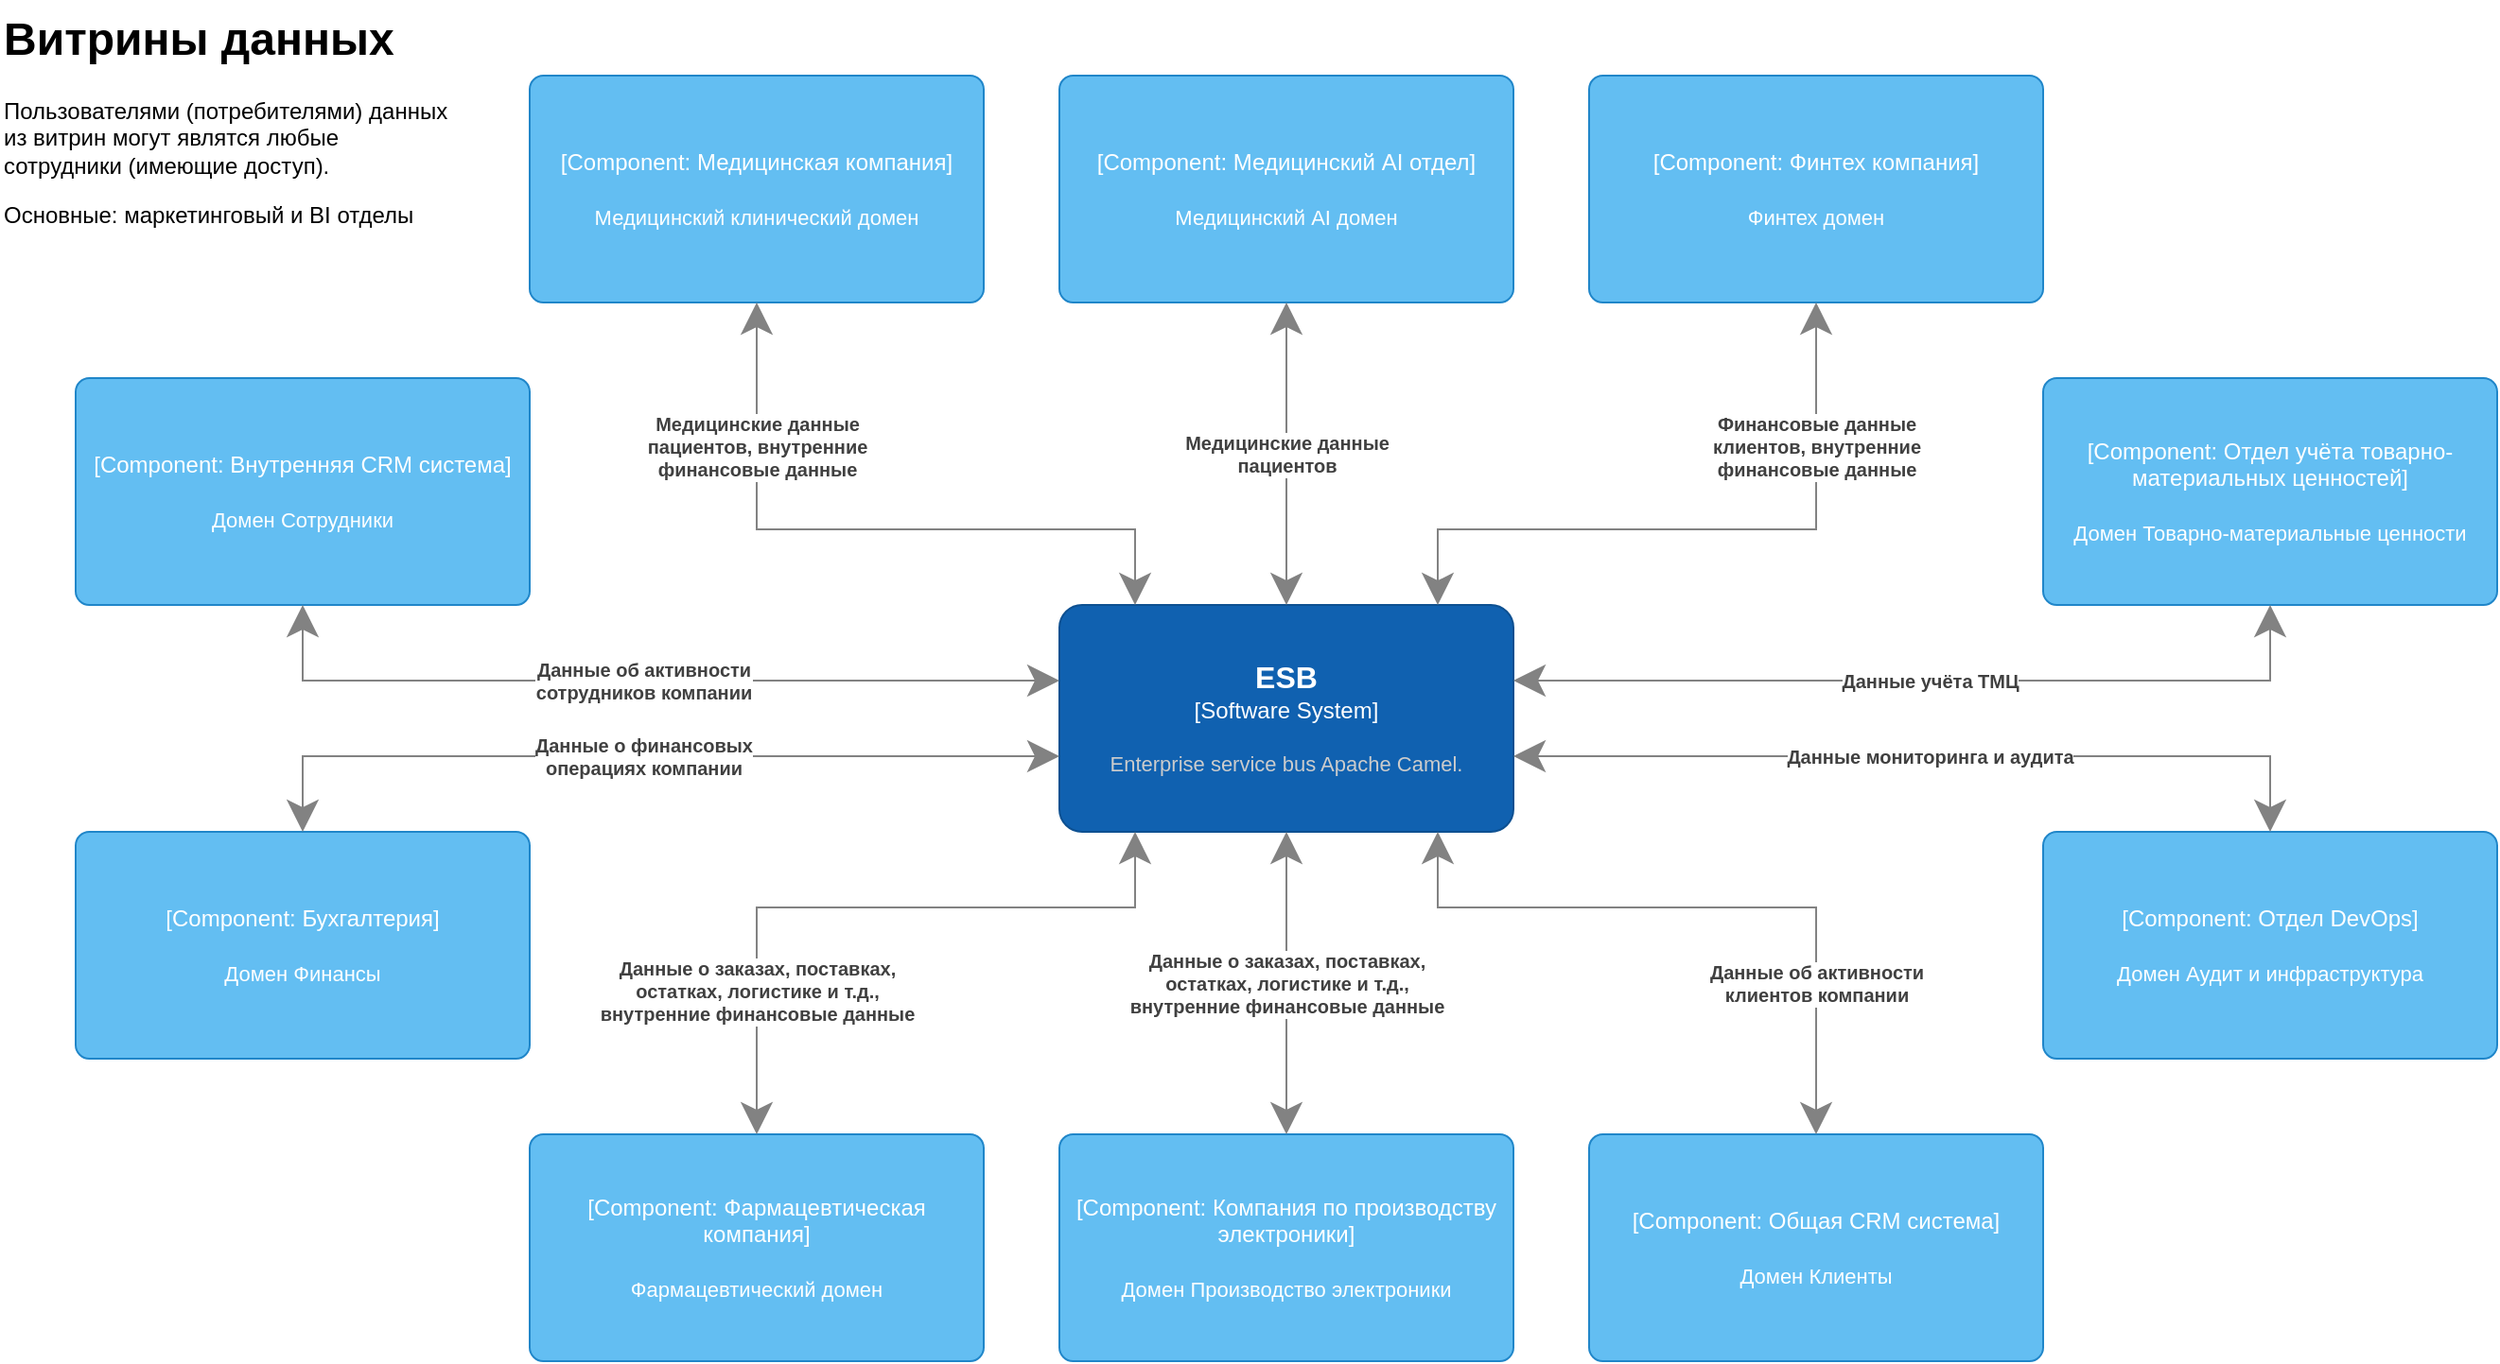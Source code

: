 <mxfile version="26.0.7">
  <diagram name="Page-1" id="HBdvp7Iqi_gS7bOVnrou">
    <mxGraphModel dx="2074" dy="1204" grid="1" gridSize="10" guides="1" tooltips="1" connect="1" arrows="1" fold="1" page="1" pageScale="1" pageWidth="850" pageHeight="1100" math="0" shadow="0">
      <root>
        <mxCell id="0" />
        <mxCell id="1" parent="0" />
        <object placeholders="1" c4Name="" c4Type="Component" c4Technology="Медицинская компания" c4Description="Медицинский клинический домен" label="&lt;font style=&quot;font-size: 16px&quot;&gt;&lt;b&gt;%c4Name%&lt;/b&gt;&lt;/font&gt;&lt;div&gt;[%c4Type%: %c4Technology%]&lt;/div&gt;&lt;br&gt;&lt;div&gt;&lt;font style=&quot;font-size: 11px&quot;&gt;%c4Description%&lt;/font&gt;&lt;/div&gt;" id="k8zOM6HfpQA3eEkLeRRM-3">
          <mxCell style="rounded=1;whiteSpace=wrap;html=1;labelBackgroundColor=none;fillColor=#63BEF2;fontColor=#ffffff;align=center;arcSize=6;strokeColor=#2086C9;metaEdit=1;resizable=0;points=[[0.25,0,0],[0.5,0,0],[0.75,0,0],[1,0.25,0],[1,0.5,0],[1,0.75,0],[0.75,1,0],[0.5,1,0],[0.25,1,0],[0,0.75,0],[0,0.5,0],[0,0.25,0]];" vertex="1" parent="1">
            <mxGeometry x="320" y="80" width="240" height="120" as="geometry" />
          </mxCell>
        </object>
        <object placeholders="1" c4Name="ESB" c4Type="Software System" c4Description="Enterprise service bus Apache Camel." label="&lt;font style=&quot;font-size: 16px&quot;&gt;&lt;b&gt;%c4Name%&lt;/b&gt;&lt;/font&gt;&lt;div&gt;[%c4Type%]&lt;/div&gt;&lt;br&gt;&lt;div&gt;&lt;font style=&quot;font-size: 11px&quot;&gt;&lt;font color=&quot;#cccccc&quot;&gt;%c4Description%&lt;/font&gt;&lt;/div&gt;" id="k8zOM6HfpQA3eEkLeRRM-4">
          <mxCell style="rounded=1;whiteSpace=wrap;html=1;labelBackgroundColor=none;fillColor=#1061B0;fontColor=#ffffff;align=center;arcSize=10;strokeColor=#0D5091;metaEdit=1;resizable=0;points=[[0.25,0,0],[0.5,0,0],[0.75,0,0],[1,0.25,0],[1,0.5,0],[1,0.75,0],[0.75,1,0],[0.5,1,0],[0.25,1,0],[0,0.75,0],[0,0.5,0],[0,0.25,0]];" vertex="1" parent="1">
            <mxGeometry x="600" y="360" width="240" height="120" as="geometry" />
          </mxCell>
        </object>
        <object placeholders="1" c4Type="Relationship" c4Description="Медицинские данные&#xa;пациентов, внутренние&#xa;финансовые данные" label="&lt;div style=&quot;text-align: left&quot;&gt;&lt;div style=&quot;text-align: center&quot;&gt;&lt;b&gt;%c4Description%&lt;/b&gt;&lt;/div&gt;" id="k8zOM6HfpQA3eEkLeRRM-6">
          <mxCell style="startArrow=classic;endArrow=classic;html=1;fontSize=10;fontColor=#404040;strokeWidth=1;endFill=1;strokeColor=#828282;elbow=vertical;metaEdit=1;endSize=14;startSize=14;jumpStyle=arc;jumpSize=16;rounded=0;edgeStyle=orthogonalEdgeStyle;" edge="1" parent="1" source="k8zOM6HfpQA3eEkLeRRM-3" target="k8zOM6HfpQA3eEkLeRRM-4">
            <mxGeometry x="-0.579" width="240" relative="1" as="geometry">
              <mxPoint x="580" y="150" as="sourcePoint" />
              <mxPoint x="820" y="150" as="targetPoint" />
              <Array as="points">
                <mxPoint x="440" y="320" />
                <mxPoint x="640" y="320" />
              </Array>
              <mxPoint as="offset" />
            </mxGeometry>
          </mxCell>
        </object>
        <object placeholders="1" c4Name="" c4Type="Component" c4Technology="Медицинский AI отдел" c4Description="Медицинский AI домен" label="&lt;font style=&quot;font-size: 16px&quot;&gt;&lt;b&gt;%c4Name%&lt;/b&gt;&lt;/font&gt;&lt;div&gt;[%c4Type%: %c4Technology%]&lt;/div&gt;&lt;br&gt;&lt;div&gt;&lt;font style=&quot;font-size: 11px&quot;&gt;%c4Description%&lt;/font&gt;&lt;/div&gt;" id="k8zOM6HfpQA3eEkLeRRM-7">
          <mxCell style="rounded=1;whiteSpace=wrap;html=1;labelBackgroundColor=none;fillColor=#63BEF2;fontColor=#ffffff;align=center;arcSize=6;strokeColor=#2086C9;metaEdit=1;resizable=0;points=[[0.25,0,0],[0.5,0,0],[0.75,0,0],[1,0.25,0],[1,0.5,0],[1,0.75,0],[0.75,1,0],[0.5,1,0],[0.25,1,0],[0,0.75,0],[0,0.5,0],[0,0.25,0]];" vertex="1" parent="1">
            <mxGeometry x="600" y="80" width="240" height="120" as="geometry" />
          </mxCell>
        </object>
        <object placeholders="1" c4Type="Relationship" c4Description="Медицинские данные&#xa;пациентов" label="&lt;div style=&quot;text-align: left&quot;&gt;&lt;div style=&quot;text-align: center&quot;&gt;&lt;b&gt;%c4Description%&lt;/b&gt;&lt;/div&gt;" id="k8zOM6HfpQA3eEkLeRRM-8">
          <mxCell style="startArrow=classic;endArrow=classic;html=1;fontSize=10;fontColor=#404040;strokeWidth=1;endFill=1;strokeColor=#828282;elbow=vertical;metaEdit=1;endSize=14;startSize=14;jumpStyle=arc;jumpSize=16;rounded=0;edgeStyle=orthogonalEdgeStyle;" edge="1" parent="1" source="k8zOM6HfpQA3eEkLeRRM-7" target="k8zOM6HfpQA3eEkLeRRM-4">
            <mxGeometry width="240" relative="1" as="geometry">
              <mxPoint x="970" y="-190" as="sourcePoint" />
              <mxPoint x="1130" y="230" as="targetPoint" />
              <Array as="points">
                <mxPoint x="720" y="160" />
                <mxPoint x="720" y="160" />
              </Array>
            </mxGeometry>
          </mxCell>
        </object>
        <object placeholders="1" c4Name="" c4Type="Component" c4Technology="Финтех компания" c4Description="Финтех домен" label="&lt;font style=&quot;font-size: 16px&quot;&gt;&lt;b&gt;%c4Name%&lt;/b&gt;&lt;/font&gt;&lt;div&gt;[%c4Type%: %c4Technology%]&lt;/div&gt;&lt;br&gt;&lt;div&gt;&lt;font style=&quot;font-size: 11px&quot;&gt;%c4Description%&lt;/font&gt;&lt;/div&gt;" id="k8zOM6HfpQA3eEkLeRRM-9">
          <mxCell style="rounded=1;whiteSpace=wrap;html=1;labelBackgroundColor=none;fillColor=#63BEF2;fontColor=#ffffff;align=center;arcSize=6;strokeColor=#2086C9;metaEdit=1;resizable=0;points=[[0.25,0,0],[0.5,0,0],[0.75,0,0],[1,0.25,0],[1,0.5,0],[1,0.75,0],[0.75,1,0],[0.5,1,0],[0.25,1,0],[0,0.75,0],[0,0.5,0],[0,0.25,0]];" vertex="1" parent="1">
            <mxGeometry x="880" y="80" width="240" height="120" as="geometry" />
          </mxCell>
        </object>
        <object placeholders="1" c4Type="Relationship" c4Description="Финансовые данные&#xa;клиентов, внутренние&#xa;финансовые данные" label="&lt;div style=&quot;text-align: left&quot;&gt;&lt;div style=&quot;text-align: center&quot;&gt;&lt;b&gt;%c4Description%&lt;/b&gt;&lt;/div&gt;" id="k8zOM6HfpQA3eEkLeRRM-11">
          <mxCell style="startArrow=classic;endArrow=classic;html=1;fontSize=10;fontColor=#404040;strokeWidth=1;endFill=1;strokeColor=#828282;elbow=vertical;metaEdit=1;endSize=14;startSize=14;jumpStyle=arc;jumpSize=16;rounded=0;edgeStyle=orthogonalEdgeStyle;" edge="1" parent="1" source="k8zOM6HfpQA3eEkLeRRM-9" target="k8zOM6HfpQA3eEkLeRRM-4">
            <mxGeometry x="-0.579" width="240" relative="1" as="geometry">
              <mxPoint x="1110" y="60" as="sourcePoint" />
              <mxPoint x="1270" y="480" as="targetPoint" />
              <Array as="points">
                <mxPoint x="1000" y="320" />
                <mxPoint x="800" y="320" />
              </Array>
              <mxPoint as="offset" />
            </mxGeometry>
          </mxCell>
        </object>
        <object placeholders="1" c4Name="" c4Type="Component" c4Technology="Фармацевтическая компания" c4Description="Фармацевтический домен" label="&lt;font style=&quot;font-size: 16px&quot;&gt;&lt;b&gt;%c4Name%&lt;/b&gt;&lt;/font&gt;&lt;div&gt;[%c4Type%: %c4Technology%]&lt;/div&gt;&lt;br&gt;&lt;div&gt;&lt;font style=&quot;font-size: 11px&quot;&gt;%c4Description%&lt;/font&gt;&lt;/div&gt;" id="k8zOM6HfpQA3eEkLeRRM-12">
          <mxCell style="rounded=1;whiteSpace=wrap;html=1;labelBackgroundColor=none;fillColor=#63BEF2;fontColor=#ffffff;align=center;arcSize=6;strokeColor=#2086C9;metaEdit=1;resizable=0;points=[[0.25,0,0],[0.5,0,0],[0.75,0,0],[1,0.25,0],[1,0.5,0],[1,0.75,0],[0.75,1,0],[0.5,1,0],[0.25,1,0],[0,0.75,0],[0,0.5,0],[0,0.25,0]];" vertex="1" parent="1">
            <mxGeometry x="320" y="640" width="240" height="120" as="geometry" />
          </mxCell>
        </object>
        <object placeholders="1" c4Type="Relationship" c4Description="Данные о заказах, поставках,&#xa;остатках, логистике и т.д.,&#xa;внутренние финансовые данные" label="&lt;div style=&quot;text-align: left&quot;&gt;&lt;div style=&quot;text-align: center&quot;&gt;&lt;b&gt;%c4Description%&lt;/b&gt;&lt;/div&gt;" id="k8zOM6HfpQA3eEkLeRRM-13">
          <mxCell style="startArrow=classic;endArrow=classic;html=1;fontSize=10;fontColor=#404040;strokeWidth=1;endFill=1;strokeColor=#828282;elbow=vertical;metaEdit=1;endSize=14;startSize=14;jumpStyle=arc;jumpSize=16;rounded=0;edgeStyle=orthogonalEdgeStyle;" edge="1" parent="1" source="k8zOM6HfpQA3eEkLeRRM-12" target="k8zOM6HfpQA3eEkLeRRM-4">
            <mxGeometry x="-0.579" width="240" relative="1" as="geometry">
              <mxPoint x="730" y="580" as="sourcePoint" />
              <mxPoint x="890" y="800" as="targetPoint" />
              <Array as="points">
                <mxPoint x="440" y="520" />
                <mxPoint x="640" y="520" />
              </Array>
              <mxPoint as="offset" />
            </mxGeometry>
          </mxCell>
        </object>
        <object placeholders="1" c4Name="" c4Type="Component" c4Technology="Компания по производству электроники" c4Description="Домен Производство электроники" label="&lt;font style=&quot;font-size: 16px&quot;&gt;&lt;b&gt;%c4Name%&lt;/b&gt;&lt;/font&gt;&lt;div&gt;[%c4Type%: %c4Technology%]&lt;/div&gt;&lt;br&gt;&lt;div&gt;&lt;font style=&quot;font-size: 11px&quot;&gt;%c4Description%&lt;/font&gt;&lt;/div&gt;" id="k8zOM6HfpQA3eEkLeRRM-14">
          <mxCell style="rounded=1;whiteSpace=wrap;html=1;labelBackgroundColor=none;fillColor=#63BEF2;fontColor=#ffffff;align=center;arcSize=6;strokeColor=#2086C9;metaEdit=1;resizable=0;points=[[0.25,0,0],[0.5,0,0],[0.75,0,0],[1,0.25,0],[1,0.5,0],[1,0.75,0],[0.75,1,0],[0.5,1,0],[0.25,1,0],[0,0.75,0],[0,0.5,0],[0,0.25,0]];" vertex="1" parent="1">
            <mxGeometry x="600" y="640" width="240" height="120" as="geometry" />
          </mxCell>
        </object>
        <object placeholders="1" c4Type="Relationship" c4Description="Данные о заказах, поставках,&#xa;остатках, логистике и т.д.,&#xa;внутренние финансовые данные" label="&lt;div style=&quot;text-align: left&quot;&gt;&lt;div style=&quot;text-align: center&quot;&gt;&lt;b&gt;%c4Description%&lt;/b&gt;&lt;/div&gt;" id="k8zOM6HfpQA3eEkLeRRM-15">
          <mxCell style="startArrow=classic;endArrow=classic;html=1;fontSize=10;fontColor=#404040;strokeWidth=1;endFill=1;strokeColor=#828282;elbow=vertical;metaEdit=1;endSize=14;startSize=14;jumpStyle=arc;jumpSize=16;rounded=0;edgeStyle=orthogonalEdgeStyle;" edge="1" parent="1" source="k8zOM6HfpQA3eEkLeRRM-14" target="k8zOM6HfpQA3eEkLeRRM-4">
            <mxGeometry width="240" relative="1" as="geometry">
              <mxPoint x="990" y="760" as="sourcePoint" />
              <mxPoint x="1150" y="560" as="targetPoint" />
              <Array as="points">
                <mxPoint x="720" y="600" />
                <mxPoint x="720" y="600" />
              </Array>
              <mxPoint as="offset" />
            </mxGeometry>
          </mxCell>
        </object>
        <object placeholders="1" c4Name="" c4Type="Component" c4Technology="Общая CRM система" c4Description="Домен Клиенты" label="&lt;font style=&quot;font-size: 16px&quot;&gt;&lt;b&gt;%c4Name%&lt;/b&gt;&lt;/font&gt;&lt;div&gt;[%c4Type%: %c4Technology%]&lt;/div&gt;&lt;br&gt;&lt;div&gt;&lt;font style=&quot;font-size: 11px&quot;&gt;%c4Description%&lt;/font&gt;&lt;/div&gt;" id="k8zOM6HfpQA3eEkLeRRM-16">
          <mxCell style="rounded=1;whiteSpace=wrap;html=1;labelBackgroundColor=none;fillColor=#63BEF2;fontColor=#ffffff;align=center;arcSize=6;strokeColor=#2086C9;metaEdit=1;resizable=0;points=[[0.25,0,0],[0.5,0,0],[0.75,0,0],[1,0.25,0],[1,0.5,0],[1,0.75,0],[0.75,1,0],[0.5,1,0],[0.25,1,0],[0,0.75,0],[0,0.5,0],[0,0.25,0]];" vertex="1" parent="1">
            <mxGeometry x="880" y="640" width="240" height="120" as="geometry" />
          </mxCell>
        </object>
        <object placeholders="1" c4Type="Relationship" c4Description="Данные об активности&#xa;клиентов компании" label="&lt;div style=&quot;text-align: left&quot;&gt;&lt;div style=&quot;text-align: center&quot;&gt;&lt;b&gt;%c4Description%&lt;/b&gt;&lt;/div&gt;" id="k8zOM6HfpQA3eEkLeRRM-17">
          <mxCell style="startArrow=classic;endArrow=classic;html=1;fontSize=10;fontColor=#404040;strokeWidth=1;endFill=1;strokeColor=#828282;elbow=vertical;metaEdit=1;endSize=14;startSize=14;jumpStyle=arc;jumpSize=16;rounded=0;edgeStyle=orthogonalEdgeStyle;" edge="1" parent="1" source="k8zOM6HfpQA3eEkLeRRM-16" target="k8zOM6HfpQA3eEkLeRRM-4">
            <mxGeometry x="-0.556" width="240" relative="1" as="geometry">
              <mxPoint x="1230" y="540" as="sourcePoint" />
              <mxPoint x="1230" y="380" as="targetPoint" />
              <Array as="points">
                <mxPoint x="1000" y="520" />
                <mxPoint x="800" y="520" />
              </Array>
              <mxPoint as="offset" />
            </mxGeometry>
          </mxCell>
        </object>
        <object placeholders="1" c4Name="" c4Type="Component" c4Technology="Внутренняя CRM система" c4Description="Домен Сотрудники" label="&lt;font style=&quot;font-size: 16px&quot;&gt;&lt;b&gt;%c4Name%&lt;/b&gt;&lt;/font&gt;&lt;div&gt;[%c4Type%: %c4Technology%]&lt;/div&gt;&lt;br&gt;&lt;div&gt;&lt;font style=&quot;font-size: 11px&quot;&gt;%c4Description%&lt;/font&gt;&lt;/div&gt;" id="k8zOM6HfpQA3eEkLeRRM-18">
          <mxCell style="rounded=1;whiteSpace=wrap;html=1;labelBackgroundColor=none;fillColor=#63BEF2;fontColor=#ffffff;align=center;arcSize=6;strokeColor=#2086C9;metaEdit=1;resizable=0;points=[[0.25,0,0],[0.5,0,0],[0.75,0,0],[1,0.25,0],[1,0.5,0],[1,0.75,0],[0.75,1,0],[0.5,1,0],[0.25,1,0],[0,0.75,0],[0,0.5,0],[0,0.25,0]];" vertex="1" parent="1">
            <mxGeometry x="80" y="240" width="240" height="120" as="geometry" />
          </mxCell>
        </object>
        <object placeholders="1" c4Type="Relationship" c4Description="Данные об активности&#xa;сотрудников компании" label="&lt;div style=&quot;text-align: left&quot;&gt;&lt;div style=&quot;text-align: center&quot;&gt;&lt;b&gt;%c4Description%&lt;/b&gt;&lt;/div&gt;" id="k8zOM6HfpQA3eEkLeRRM-19">
          <mxCell style="startArrow=classic;endArrow=classic;html=1;fontSize=10;fontColor=#404040;strokeWidth=1;endFill=1;strokeColor=#828282;elbow=vertical;metaEdit=1;endSize=14;startSize=14;jumpStyle=arc;jumpSize=16;rounded=0;edgeStyle=orthogonalEdgeStyle;" edge="1" parent="1" source="k8zOM6HfpQA3eEkLeRRM-18" target="k8zOM6HfpQA3eEkLeRRM-4">
            <mxGeometry width="240" relative="1" as="geometry">
              <mxPoint x="110" y="470" as="sourcePoint" />
              <mxPoint x="110" y="630" as="targetPoint" />
              <Array as="points">
                <mxPoint x="200" y="400" />
              </Array>
            </mxGeometry>
          </mxCell>
        </object>
        <object placeholders="1" c4Name="" c4Type="Component" c4Technology="Бухгалтерия" c4Description="Домен Финансы" label="&lt;font style=&quot;font-size: 16px&quot;&gt;&lt;b&gt;%c4Name%&lt;/b&gt;&lt;/font&gt;&lt;div&gt;[%c4Type%: %c4Technology%]&lt;/div&gt;&lt;br&gt;&lt;div&gt;&lt;font style=&quot;font-size: 11px&quot;&gt;%c4Description%&lt;/font&gt;&lt;/div&gt;" id="k8zOM6HfpQA3eEkLeRRM-21">
          <mxCell style="rounded=1;whiteSpace=wrap;html=1;labelBackgroundColor=none;fillColor=#63BEF2;fontColor=#ffffff;align=center;arcSize=6;strokeColor=#2086C9;metaEdit=1;resizable=0;points=[[0.25,0,0],[0.5,0,0],[0.75,0,0],[1,0.25,0],[1,0.5,0],[1,0.75,0],[0.75,1,0],[0.5,1,0],[0.25,1,0],[0,0.75,0],[0,0.5,0],[0,0.25,0]];" vertex="1" parent="1">
            <mxGeometry x="80" y="480" width="240" height="120" as="geometry" />
          </mxCell>
        </object>
        <object placeholders="1" c4Type="Relationship" c4Description="Данные о финансовых&#xa;операциях компании" label="&lt;div style=&quot;text-align: left&quot;&gt;&lt;div style=&quot;text-align: center&quot;&gt;&lt;b&gt;%c4Description%&lt;/b&gt;&lt;/div&gt;" id="k8zOM6HfpQA3eEkLeRRM-22">
          <mxCell style="startArrow=classic;endArrow=classic;html=1;fontSize=10;fontColor=#404040;strokeWidth=1;endFill=1;strokeColor=#828282;elbow=vertical;metaEdit=1;endSize=14;startSize=14;jumpStyle=arc;jumpSize=16;rounded=0;edgeStyle=orthogonalEdgeStyle;" edge="1" parent="1" source="k8zOM6HfpQA3eEkLeRRM-21" target="k8zOM6HfpQA3eEkLeRRM-4">
            <mxGeometry width="240" relative="1" as="geometry">
              <mxPoint x="210" y="370" as="sourcePoint" />
              <mxPoint x="610" y="410" as="targetPoint" />
              <Array as="points">
                <mxPoint x="200" y="440" />
              </Array>
            </mxGeometry>
          </mxCell>
        </object>
        <object placeholders="1" c4Name="" c4Type="Component" c4Technology="Отдел учёта товарно-материальных ценностей" c4Description="Домен Товарно-материальные ценности" label="&lt;font style=&quot;font-size: 16px&quot;&gt;&lt;b&gt;%c4Name%&lt;/b&gt;&lt;/font&gt;&lt;div&gt;[%c4Type%: %c4Technology%]&lt;/div&gt;&lt;br&gt;&lt;div&gt;&lt;font style=&quot;font-size: 11px&quot;&gt;%c4Description%&lt;/font&gt;&lt;/div&gt;" id="k8zOM6HfpQA3eEkLeRRM-23">
          <mxCell style="rounded=1;whiteSpace=wrap;html=1;labelBackgroundColor=none;fillColor=#63BEF2;fontColor=#ffffff;align=center;arcSize=6;strokeColor=#2086C9;metaEdit=1;resizable=0;points=[[0.25,0,0],[0.5,0,0],[0.75,0,0],[1,0.25,0],[1,0.5,0],[1,0.75,0],[0.75,1,0],[0.5,1,0],[0.25,1,0],[0,0.75,0],[0,0.5,0],[0,0.25,0]];" vertex="1" parent="1">
            <mxGeometry x="1120" y="240" width="240" height="120" as="geometry" />
          </mxCell>
        </object>
        <object placeholders="1" c4Type="Relationship" c4Description="Данные учёта ТМЦ" label="&lt;div style=&quot;text-align: left&quot;&gt;&lt;div style=&quot;text-align: center&quot;&gt;&lt;b&gt;%c4Description%&lt;/b&gt;&lt;/div&gt;" id="k8zOM6HfpQA3eEkLeRRM-24">
          <mxCell style="startArrow=classic;endArrow=classic;html=1;fontSize=10;fontColor=#404040;strokeWidth=1;endFill=1;strokeColor=#828282;elbow=vertical;metaEdit=1;endSize=14;startSize=14;jumpStyle=arc;jumpSize=16;rounded=0;edgeStyle=orthogonalEdgeStyle;" edge="1" parent="1" source="k8zOM6HfpQA3eEkLeRRM-4" target="k8zOM6HfpQA3eEkLeRRM-23">
            <mxGeometry width="240" relative="1" as="geometry">
              <mxPoint x="1040" y="500" as="sourcePoint" />
              <mxPoint x="1440" y="460" as="targetPoint" />
              <Array as="points">
                <mxPoint x="1240" y="400" />
              </Array>
            </mxGeometry>
          </mxCell>
        </object>
        <object placeholders="1" c4Name="" c4Type="Component" c4Technology="Отдел DevOps" c4Description="Домен Аудит и инфраструктура" label="&lt;font style=&quot;font-size: 16px&quot;&gt;&lt;b&gt;%c4Name%&lt;/b&gt;&lt;/font&gt;&lt;div&gt;[%c4Type%: %c4Technology%]&lt;/div&gt;&lt;br&gt;&lt;div&gt;&lt;font style=&quot;font-size: 11px&quot;&gt;%c4Description%&lt;/font&gt;&lt;/div&gt;" id="k8zOM6HfpQA3eEkLeRRM-25">
          <mxCell style="rounded=1;whiteSpace=wrap;html=1;labelBackgroundColor=none;fillColor=#63BEF2;fontColor=#ffffff;align=center;arcSize=6;strokeColor=#2086C9;metaEdit=1;resizable=0;points=[[0.25,0,0],[0.5,0,0],[0.75,0,0],[1,0.25,0],[1,0.5,0],[1,0.75,0],[0.75,1,0],[0.5,1,0],[0.25,1,0],[0,0.75,0],[0,0.5,0],[0,0.25,0]];" vertex="1" parent="1">
            <mxGeometry x="1120" y="480" width="240" height="120" as="geometry" />
          </mxCell>
        </object>
        <object placeholders="1" c4Type="Relationship" c4Description="Данные мониторинга и аудита" label="&lt;div style=&quot;text-align: left&quot;&gt;&lt;div style=&quot;text-align: center&quot;&gt;&lt;b&gt;%c4Description%&lt;/b&gt;&lt;/div&gt;" id="k8zOM6HfpQA3eEkLeRRM-26">
          <mxCell style="startArrow=classic;endArrow=classic;html=1;fontSize=10;fontColor=#404040;strokeWidth=1;endFill=1;strokeColor=#828282;elbow=vertical;metaEdit=1;endSize=14;startSize=14;jumpStyle=arc;jumpSize=16;rounded=0;edgeStyle=orthogonalEdgeStyle;" edge="1" parent="1" source="k8zOM6HfpQA3eEkLeRRM-4" target="k8zOM6HfpQA3eEkLeRRM-25">
            <mxGeometry width="240" relative="1" as="geometry">
              <mxPoint x="850" y="410" as="sourcePoint" />
              <mxPoint x="1250" y="370" as="targetPoint" />
              <Array as="points">
                <mxPoint x="1240" y="440" />
              </Array>
            </mxGeometry>
          </mxCell>
        </object>
        <mxCell id="k8zOM6HfpQA3eEkLeRRM-27" value="&lt;h1 style=&quot;margin-top: 0px;&quot;&gt;Витрины данных&lt;/h1&gt;&lt;p&gt;Пользователями (потребителями) данных из витрин могут являтся любые сотрудники (имеющие доступ).&lt;/p&gt;&lt;p&gt;Основные: маркетинговый и BI отделы&lt;/p&gt;" style="text;html=1;whiteSpace=wrap;overflow=hidden;rounded=0;" vertex="1" parent="1">
          <mxGeometry x="40" y="40" width="240" height="160" as="geometry" />
        </mxCell>
      </root>
    </mxGraphModel>
  </diagram>
</mxfile>
